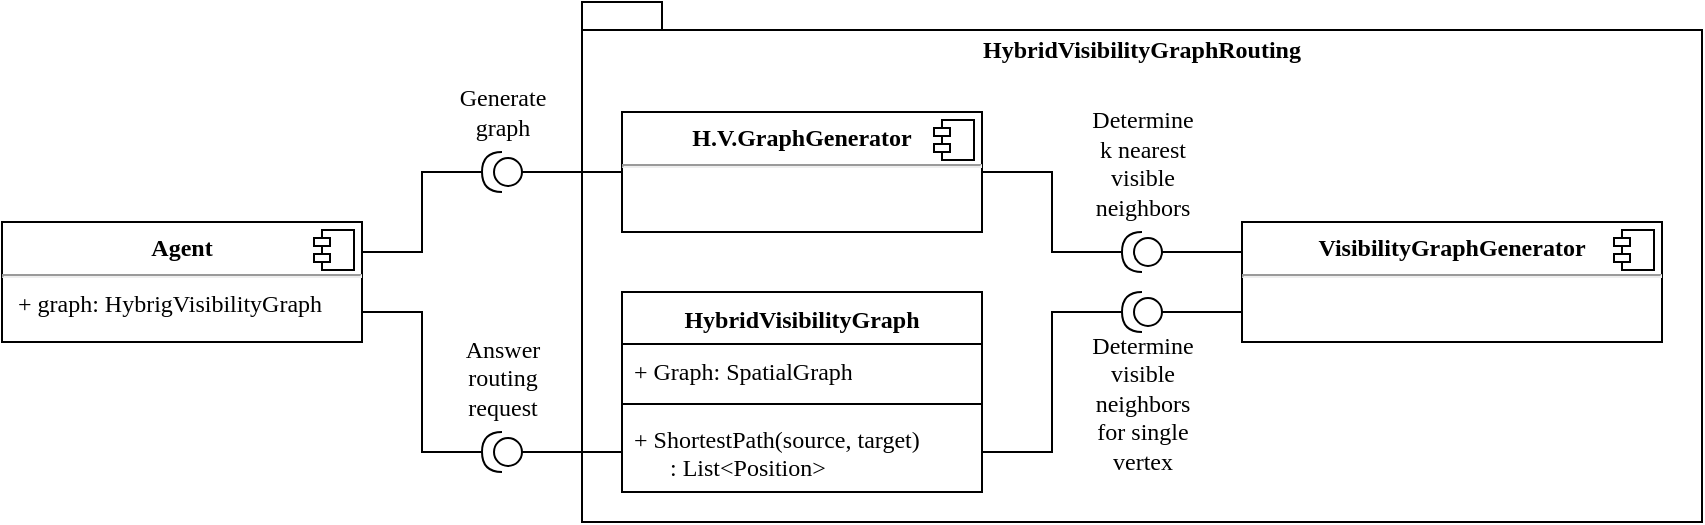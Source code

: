 <mxfile version="21.2.9" type="device">
  <diagram name="Page-1" id="vm_Zk2qnfHT9FIZo00_x">
    <mxGraphModel dx="1193" dy="596" grid="1" gridSize="10" guides="1" tooltips="1" connect="1" arrows="1" fold="1" page="1" pageScale="1" pageWidth="850" pageHeight="1100" math="0" shadow="0">
      <root>
        <mxCell id="0" />
        <mxCell id="1" parent="0" />
        <mxCell id="rt69AMbq-huf_4XRHjqj-39" value="HybridVisibilityGraphRouting" style="shape=folder;fontStyle=1;spacingTop=10;tabWidth=40;tabHeight=14;tabPosition=left;html=1;whiteSpace=wrap;verticalAlign=top;fontFamily=Linux Libertine;" parent="1" vertex="1">
          <mxGeometry x="290" y="180" width="560" height="260" as="geometry" />
        </mxCell>
        <mxCell id="rt69AMbq-huf_4XRHjqj-19" style="edgeStyle=orthogonalEdgeStyle;rounded=0;orthogonalLoop=1;jettySize=auto;html=1;entryX=1;entryY=0.5;entryDx=0;entryDy=0;entryPerimeter=0;endArrow=none;endFill=0;exitX=1;exitY=0.25;exitDx=0;exitDy=0;fontFamily=Linux Libertine;" parent="1" source="rt69AMbq-huf_4XRHjqj-2" target="rt69AMbq-huf_4XRHjqj-18" edge="1">
          <mxGeometry relative="1" as="geometry">
            <mxPoint x="200" y="270" as="sourcePoint" />
          </mxGeometry>
        </mxCell>
        <mxCell id="rt69AMbq-huf_4XRHjqj-34" style="edgeStyle=orthogonalEdgeStyle;rounded=0;orthogonalLoop=1;jettySize=auto;html=1;exitX=1;exitY=0.75;exitDx=0;exitDy=0;entryX=1;entryY=0.5;entryDx=0;entryDy=0;entryPerimeter=0;endArrow=none;endFill=0;fontFamily=Linux Libertine;" parent="1" source="rt69AMbq-huf_4XRHjqj-2" target="rt69AMbq-huf_4XRHjqj-32" edge="1">
          <mxGeometry relative="1" as="geometry" />
        </mxCell>
        <mxCell id="rt69AMbq-huf_4XRHjqj-2" value="&lt;p style=&quot;margin:0px;margin-top:6px;text-align:center;&quot;&gt;&lt;b&gt;Agent&lt;/b&gt;&lt;/p&gt;&lt;hr&gt;&lt;p style=&quot;margin:0px;margin-left:8px;&quot;&gt;+ graph: HybrigVisibilityGraph&lt;br&gt;&lt;/p&gt;" style="align=left;overflow=fill;html=1;dropTarget=0;whiteSpace=wrap;fontFamily=Linux Libertine;" parent="1" vertex="1">
          <mxGeometry y="290" width="180" height="60" as="geometry" />
        </mxCell>
        <mxCell id="rt69AMbq-huf_4XRHjqj-3" value="" style="shape=component;jettyWidth=8;jettyHeight=4;fontFamily=Linux Libertine;" parent="rt69AMbq-huf_4XRHjqj-2" vertex="1">
          <mxGeometry x="1" width="20" height="20" relative="1" as="geometry">
            <mxPoint x="-24" y="4" as="offset" />
          </mxGeometry>
        </mxCell>
        <mxCell id="rt69AMbq-huf_4XRHjqj-20" style="edgeStyle=orthogonalEdgeStyle;rounded=0;orthogonalLoop=1;jettySize=auto;html=1;exitX=0;exitY=0.5;exitDx=0;exitDy=0;entryX=0;entryY=0.5;entryDx=0;entryDy=0;entryPerimeter=0;endArrow=none;endFill=0;fontFamily=Linux Libertine;" parent="1" source="rt69AMbq-huf_4XRHjqj-7" target="rt69AMbq-huf_4XRHjqj-18" edge="1">
          <mxGeometry relative="1" as="geometry" />
        </mxCell>
        <mxCell id="rt69AMbq-huf_4XRHjqj-26" style="edgeStyle=orthogonalEdgeStyle;rounded=0;orthogonalLoop=1;jettySize=auto;html=1;exitX=1;exitY=0.5;exitDx=0;exitDy=0;endArrow=none;endFill=0;entryX=1;entryY=0.5;entryDx=0;entryDy=0;entryPerimeter=0;fontFamily=Linux Libertine;" parent="1" source="rt69AMbq-huf_4XRHjqj-7" target="rt69AMbq-huf_4XRHjqj-28" edge="1">
          <mxGeometry relative="1" as="geometry">
            <mxPoint x="510" y="260" as="targetPoint" />
          </mxGeometry>
        </mxCell>
        <mxCell id="rt69AMbq-huf_4XRHjqj-7" value="&lt;p style=&quot;margin:0px;margin-top:6px;text-align:center;&quot;&gt;&lt;b&gt;H.V.GraphGenerator&lt;/b&gt;&lt;/p&gt;&lt;hr&gt;&lt;p style=&quot;margin:0px;margin-left:8px;&quot;&gt;&lt;br&gt;&lt;/p&gt;" style="align=left;overflow=fill;html=1;dropTarget=0;whiteSpace=wrap;fontFamily=Linux Libertine;" parent="1" vertex="1">
          <mxGeometry x="310" y="235" width="180" height="60" as="geometry" />
        </mxCell>
        <mxCell id="rt69AMbq-huf_4XRHjqj-8" value="" style="shape=component;jettyWidth=8;jettyHeight=4;fontFamily=Linux Libertine;" parent="rt69AMbq-huf_4XRHjqj-7" vertex="1">
          <mxGeometry x="1" width="20" height="20" relative="1" as="geometry">
            <mxPoint x="-24" y="4" as="offset" />
          </mxGeometry>
        </mxCell>
        <mxCell id="rt69AMbq-huf_4XRHjqj-18" value="&lt;div&gt;Generate&lt;/div&gt;&lt;div&gt;graph&lt;br&gt;&lt;/div&gt;" style="shape=providedRequiredInterface;html=1;verticalLabelPosition=top;sketch=0;rotation=0;flipH=1;spacing=5;verticalAlign=bottom;spacingTop=0;labelPosition=center;align=center;fontFamily=Linux Libertine;" parent="1" vertex="1">
          <mxGeometry x="240" y="255" width="20" height="20" as="geometry" />
        </mxCell>
        <mxCell id="rt69AMbq-huf_4XRHjqj-27" style="edgeStyle=orthogonalEdgeStyle;rounded=0;orthogonalLoop=1;jettySize=auto;html=1;exitX=0;exitY=0.25;exitDx=0;exitDy=0;endArrow=none;endFill=0;entryX=0;entryY=0.5;entryDx=0;entryDy=0;entryPerimeter=0;fontFamily=Linux Libertine;" parent="1" source="rt69AMbq-huf_4XRHjqj-21" target="rt69AMbq-huf_4XRHjqj-28" edge="1">
          <mxGeometry relative="1" as="geometry">
            <mxPoint x="560" y="260" as="targetPoint" />
          </mxGeometry>
        </mxCell>
        <mxCell id="rt69AMbq-huf_4XRHjqj-37" style="edgeStyle=orthogonalEdgeStyle;rounded=0;orthogonalLoop=1;jettySize=auto;html=1;exitX=0;exitY=0.75;exitDx=0;exitDy=0;entryX=0;entryY=0.5;entryDx=0;entryDy=0;entryPerimeter=0;endArrow=none;endFill=0;fontFamily=Linux Libertine;" parent="1" source="rt69AMbq-huf_4XRHjqj-21" target="rt69AMbq-huf_4XRHjqj-36" edge="1">
          <mxGeometry relative="1" as="geometry" />
        </mxCell>
        <mxCell id="rt69AMbq-huf_4XRHjqj-21" value="&lt;p style=&quot;margin:0px;margin-top:6px;text-align:center;&quot;&gt;&lt;b&gt;VisibilityGraphGenerator&lt;/b&gt;&lt;/p&gt;&lt;hr&gt;&lt;p style=&quot;margin:0px;margin-left:8px;&quot;&gt;&lt;br&gt;&lt;/p&gt;" style="align=left;overflow=fill;html=1;dropTarget=0;whiteSpace=wrap;fontFamily=Linux Libertine;" parent="1" vertex="1">
          <mxGeometry x="620" y="290" width="210" height="60" as="geometry" />
        </mxCell>
        <mxCell id="rt69AMbq-huf_4XRHjqj-22" value="" style="shape=component;jettyWidth=8;jettyHeight=4;fontFamily=Linux Libertine;" parent="rt69AMbq-huf_4XRHjqj-21" vertex="1">
          <mxGeometry x="1" width="20" height="20" relative="1" as="geometry">
            <mxPoint x="-24" y="4" as="offset" />
          </mxGeometry>
        </mxCell>
        <mxCell id="rt69AMbq-huf_4XRHjqj-28" value="&lt;div&gt;Determine&lt;/div&gt;&lt;div&gt;k nearest&lt;/div&gt;&lt;div&gt;visible&lt;/div&gt;&lt;div&gt;neighbors&lt;br&gt;&lt;/div&gt;" style="shape=providedRequiredInterface;html=1;verticalLabelPosition=top;sketch=0;flipH=1;labelPosition=center;align=center;verticalAlign=bottom;fontFamily=Linux Libertine;spacing=5;" parent="1" vertex="1">
          <mxGeometry x="560" y="295" width="20" height="20" as="geometry" />
        </mxCell>
        <mxCell id="rt69AMbq-huf_4XRHjqj-32" value="&lt;div&gt;Answer&lt;/div&gt;&lt;div&gt;routing&lt;/div&gt;&lt;div&gt;request&lt;br&gt;&lt;/div&gt;" style="shape=providedRequiredInterface;html=1;verticalLabelPosition=top;sketch=0;flipH=1;labelPosition=center;align=center;verticalAlign=bottom;fontFamily=Linux Libertine;spacing=5;" parent="1" vertex="1">
          <mxGeometry x="240" y="395" width="20" height="20" as="geometry" />
        </mxCell>
        <mxCell id="rt69AMbq-huf_4XRHjqj-36" value="&lt;div&gt;Determine&lt;/div&gt;&lt;div&gt;visible&lt;/div&gt;&lt;div&gt;neighbors&lt;/div&gt;&lt;div&gt;for single&lt;/div&gt;&lt;div&gt;vertex&lt;/div&gt;" style="shape=providedRequiredInterface;html=1;verticalLabelPosition=bottom;sketch=0;flipH=1;labelPosition=center;align=center;verticalAlign=top;fontFamily=Linux Libertine;spacing=-5;" parent="1" vertex="1">
          <mxGeometry x="560" y="325" width="20" height="20" as="geometry" />
        </mxCell>
        <mxCell id="F-aL3E5Mv5MZ-h2KMpb1-1" value="&lt;b&gt;HybridVisibilityGraph&lt;/b&gt;" style="swimlane;fontStyle=1;align=center;verticalAlign=top;childLayout=stackLayout;horizontal=1;startSize=26;horizontalStack=0;resizeParent=1;resizeParentMax=0;resizeLast=0;collapsible=1;marginBottom=0;whiteSpace=wrap;html=1;fontFamily=Linux Libertine;" vertex="1" parent="1">
          <mxGeometry x="310" y="325" width="180" height="100" as="geometry">
            <mxRectangle x="310" y="470" width="160" height="30" as="alternateBounds" />
          </mxGeometry>
        </mxCell>
        <mxCell id="F-aL3E5Mv5MZ-h2KMpb1-2" value="+ Graph: SpatialGraph" style="text;strokeColor=none;fillColor=none;align=left;verticalAlign=top;spacingLeft=4;spacingRight=4;overflow=hidden;rotatable=0;points=[[0,0.5],[1,0.5]];portConstraint=eastwest;whiteSpace=wrap;html=1;fontFamily=Linux Libertine;" vertex="1" parent="F-aL3E5Mv5MZ-h2KMpb1-1">
          <mxGeometry y="26" width="180" height="26" as="geometry" />
        </mxCell>
        <mxCell id="F-aL3E5Mv5MZ-h2KMpb1-3" value="" style="line;strokeWidth=1;fillColor=none;align=left;verticalAlign=middle;spacingTop=-1;spacingLeft=3;spacingRight=3;rotatable=0;labelPosition=right;points=[];portConstraint=eastwest;strokeColor=inherit;fontFamily=Linux Libertine;" vertex="1" parent="F-aL3E5Mv5MZ-h2KMpb1-1">
          <mxGeometry y="52" width="180" height="8" as="geometry" />
        </mxCell>
        <mxCell id="F-aL3E5Mv5MZ-h2KMpb1-4" value="&lt;div&gt;+ ShortestPath(source, target)&lt;/div&gt;&lt;div&gt;&amp;nbsp;&amp;nbsp;&amp;nbsp;&amp;nbsp;&amp;nbsp; : List&amp;lt;Position&amp;gt;&lt;/div&gt;" style="text;strokeColor=none;fillColor=none;align=left;verticalAlign=top;spacingLeft=4;spacingRight=4;overflow=hidden;rotatable=0;points=[[0,0.5],[1,0.5]];portConstraint=eastwest;whiteSpace=wrap;html=1;fontFamily=Linux Libertine;" vertex="1" parent="F-aL3E5Mv5MZ-h2KMpb1-1">
          <mxGeometry y="60" width="180" height="40" as="geometry" />
        </mxCell>
        <mxCell id="F-aL3E5Mv5MZ-h2KMpb1-7" style="edgeStyle=orthogonalEdgeStyle;orthogonalLoop=1;jettySize=auto;html=1;exitX=0;exitY=0.5;exitDx=0;exitDy=0;entryX=0;entryY=0.5;entryDx=0;entryDy=0;entryPerimeter=0;rounded=0;endArrow=none;endFill=0;" edge="1" parent="1" source="F-aL3E5Mv5MZ-h2KMpb1-4" target="rt69AMbq-huf_4XRHjqj-32">
          <mxGeometry relative="1" as="geometry" />
        </mxCell>
        <mxCell id="F-aL3E5Mv5MZ-h2KMpb1-8" style="edgeStyle=orthogonalEdgeStyle;rounded=0;orthogonalLoop=1;jettySize=auto;html=1;exitX=1;exitY=0.5;exitDx=0;exitDy=0;entryX=1;entryY=0.5;entryDx=0;entryDy=0;entryPerimeter=0;endArrow=none;endFill=0;" edge="1" parent="1" source="F-aL3E5Mv5MZ-h2KMpb1-4" target="rt69AMbq-huf_4XRHjqj-36">
          <mxGeometry relative="1" as="geometry" />
        </mxCell>
      </root>
    </mxGraphModel>
  </diagram>
</mxfile>
